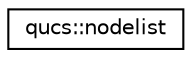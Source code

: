 digraph G
{
  edge [fontname="Helvetica",fontsize="10",labelfontname="Helvetica",labelfontsize="10"];
  node [fontname="Helvetica",fontsize="10",shape=record];
  rankdir="LR";
  Node1 [label="qucs::nodelist",height=0.2,width=0.4,color="black", fillcolor="white", style="filled",URL="$classqucs_1_1nodelist.html"];
}
